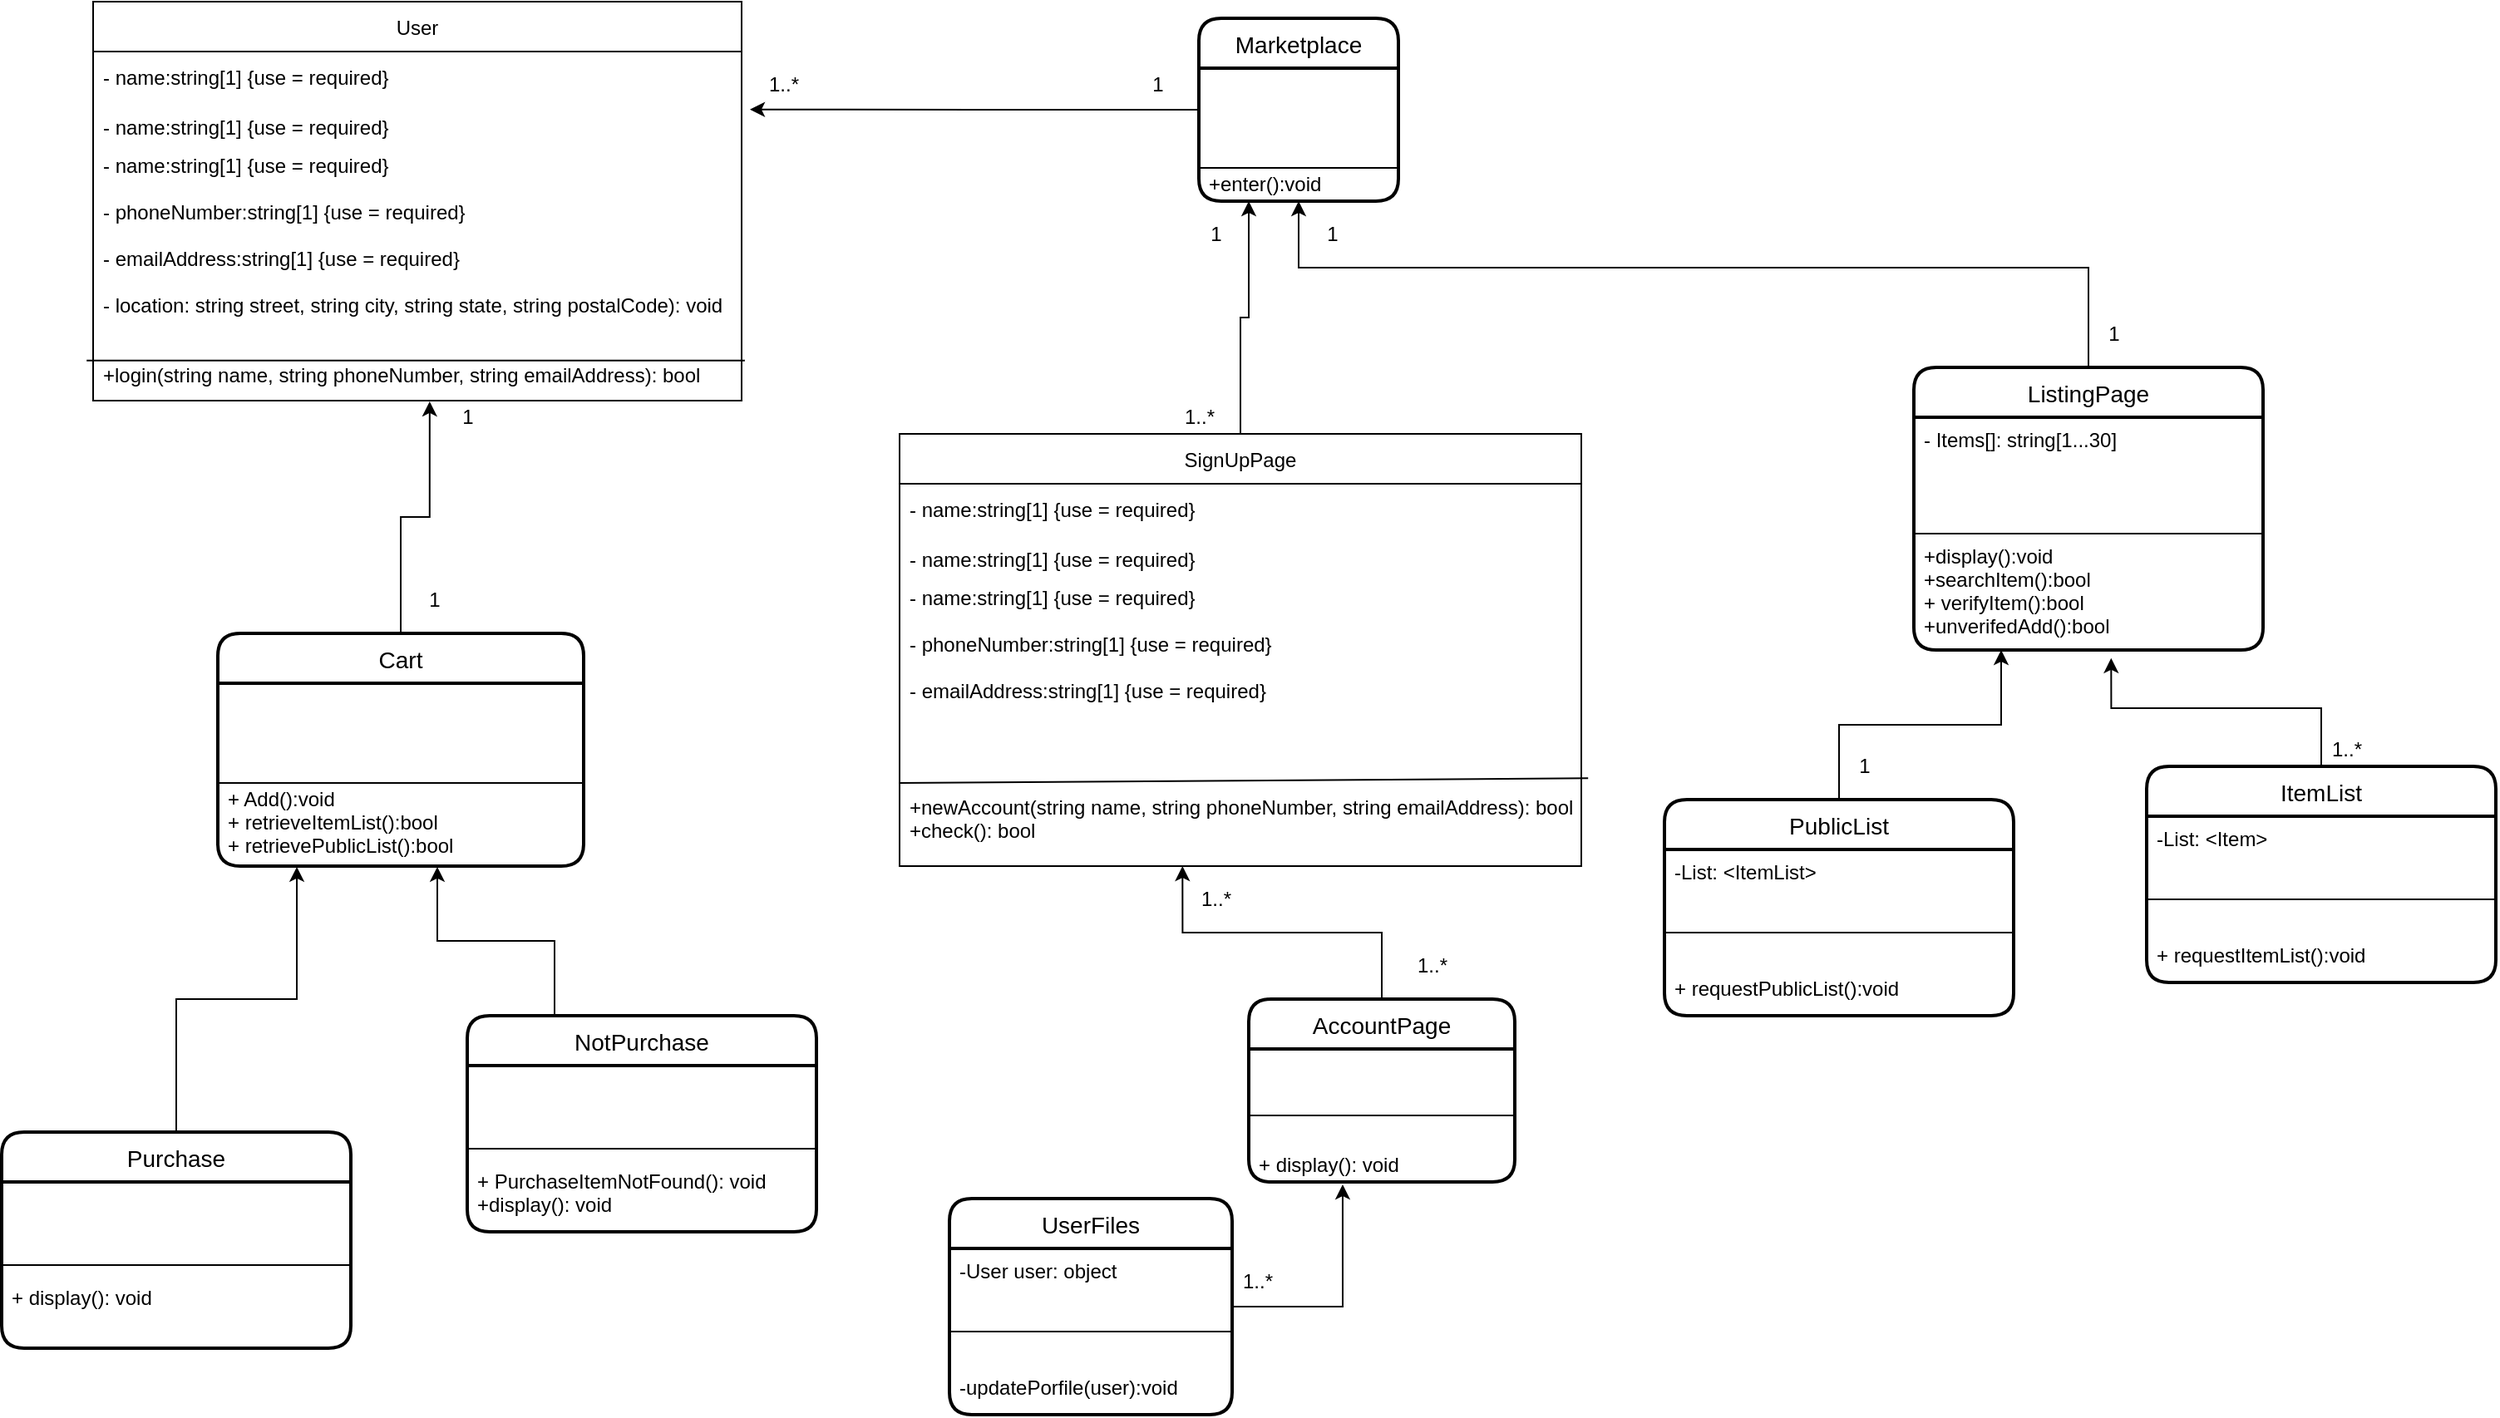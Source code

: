 <mxfile version="15.5.2" type="device"><diagram id="XaDjmdNokeTgCLMQlRvE" name="Page-1"><mxGraphModel dx="2568" dy="896" grid="1" gridSize="10" guides="1" tooltips="1" connect="1" arrows="1" fold="1" page="1" pageScale="1" pageWidth="850" pageHeight="1100" math="0" shadow="0"><root><mxCell id="0"/><mxCell id="1" parent="0"/><mxCell id="3aZW_B_vgtifYUYo83sz-1" value="User" style="swimlane;fontStyle=0;childLayout=stackLayout;horizontal=1;startSize=30;horizontalStack=0;resizeParent=1;resizeParentMax=0;resizeLast=0;collapsible=1;marginBottom=0;" vertex="1" parent="1"><mxGeometry x="35" y="20" width="390" height="240" as="geometry"/></mxCell><mxCell id="3aZW_B_vgtifYUYo83sz-2" value="- name:string[1] {use = required}" style="text;strokeColor=none;fillColor=none;align=left;verticalAlign=middle;spacingLeft=4;spacingRight=4;overflow=hidden;points=[[0,0.5],[1,0.5]];portConstraint=eastwest;rotatable=0;" vertex="1" parent="3aZW_B_vgtifYUYo83sz-1"><mxGeometry y="30" width="390" height="30" as="geometry"/></mxCell><mxCell id="3aZW_B_vgtifYUYo83sz-3" value="- name:string[1] {use = required}" style="text;strokeColor=none;fillColor=none;align=left;verticalAlign=middle;spacingLeft=4;spacingRight=4;overflow=hidden;points=[[0,0.5],[1,0.5]];portConstraint=eastwest;rotatable=0;" vertex="1" parent="3aZW_B_vgtifYUYo83sz-1"><mxGeometry y="60" width="390" height="30" as="geometry"/></mxCell><mxCell id="3aZW_B_vgtifYUYo83sz-4" value="- name:string[1] {use = required}&#10;&#10;- phoneNumber:string[1] {use = required}&#10;&#10;- emailAddress:string[1] {use = required}&#10;&#10;- location: string street, string city, string state, string postalCode): void&#10;&#10;&#10;+login(string name, string phoneNumber, string emailAddress): bool&#10;" style="text;strokeColor=none;fillColor=none;align=left;verticalAlign=middle;spacingLeft=4;spacingRight=4;overflow=hidden;points=[[0,0.5],[1,0.5]];portConstraint=eastwest;rotatable=0;" vertex="1" parent="3aZW_B_vgtifYUYo83sz-1"><mxGeometry y="90" width="390" height="150" as="geometry"/></mxCell><mxCell id="3aZW_B_vgtifYUYo83sz-6" value="" style="endArrow=none;html=1;rounded=0;exitX=-0.01;exitY=0.839;exitDx=0;exitDy=0;exitPerimeter=0;entryX=1.005;entryY=0.839;entryDx=0;entryDy=0;entryPerimeter=0;" edge="1" parent="3aZW_B_vgtifYUYo83sz-1" source="3aZW_B_vgtifYUYo83sz-4" target="3aZW_B_vgtifYUYo83sz-4"><mxGeometry width="50" height="50" relative="1" as="geometry"><mxPoint x="320" y="350" as="sourcePoint"/><mxPoint x="370" y="300" as="targetPoint"/></mxGeometry></mxCell><mxCell id="3aZW_B_vgtifYUYo83sz-69" style="edgeStyle=orthogonalEdgeStyle;rounded=0;orthogonalLoop=1;jettySize=auto;html=1;entryX=0.25;entryY=1;entryDx=0;entryDy=0;" edge="1" parent="1" source="3aZW_B_vgtifYUYo83sz-17" target="3aZW_B_vgtifYUYo83sz-30"><mxGeometry relative="1" as="geometry"/></mxCell><mxCell id="3aZW_B_vgtifYUYo83sz-17" value="SignUpPage" style="swimlane;fontStyle=0;childLayout=stackLayout;horizontal=1;startSize=30;horizontalStack=0;resizeParent=1;resizeParentMax=0;resizeLast=0;collapsible=1;marginBottom=0;" vertex="1" parent="1"><mxGeometry x="520" y="280" width="410" height="260" as="geometry"/></mxCell><mxCell id="3aZW_B_vgtifYUYo83sz-18" value="- name:string[1] {use = required}" style="text;strokeColor=none;fillColor=none;align=left;verticalAlign=middle;spacingLeft=4;spacingRight=4;overflow=hidden;points=[[0,0.5],[1,0.5]];portConstraint=eastwest;rotatable=0;" vertex="1" parent="3aZW_B_vgtifYUYo83sz-17"><mxGeometry y="30" width="410" height="30" as="geometry"/></mxCell><mxCell id="3aZW_B_vgtifYUYo83sz-19" value="- name:string[1] {use = required}" style="text;strokeColor=none;fillColor=none;align=left;verticalAlign=middle;spacingLeft=4;spacingRight=4;overflow=hidden;points=[[0,0.5],[1,0.5]];portConstraint=eastwest;rotatable=0;" vertex="1" parent="3aZW_B_vgtifYUYo83sz-17"><mxGeometry y="60" width="410" height="30" as="geometry"/></mxCell><mxCell id="3aZW_B_vgtifYUYo83sz-20" value="- name:string[1] {use = required}&#10;&#10;- phoneNumber:string[1] {use = required}&#10;&#10;- emailAddress:string[1] {use = required}&#10;&#10;&#10;&#10;&#10;+newAccount(string name, string phoneNumber, string emailAddress): bool&#10;+check(): bool&#10;" style="text;strokeColor=none;fillColor=none;align=left;verticalAlign=middle;spacingLeft=4;spacingRight=4;overflow=hidden;points=[[0,0.5],[1,0.5]];portConstraint=eastwest;rotatable=0;" vertex="1" parent="3aZW_B_vgtifYUYo83sz-17"><mxGeometry y="90" width="410" height="170" as="geometry"/></mxCell><mxCell id="3aZW_B_vgtifYUYo83sz-21" value="" style="endArrow=none;html=1;rounded=0;exitX=0;exitY=0.706;exitDx=0;exitDy=0;exitPerimeter=0;entryX=1.01;entryY=0.689;entryDx=0;entryDy=0;entryPerimeter=0;" edge="1" parent="3aZW_B_vgtifYUYo83sz-17" source="3aZW_B_vgtifYUYo83sz-20" target="3aZW_B_vgtifYUYo83sz-20"><mxGeometry width="50" height="50" relative="1" as="geometry"><mxPoint x="320" y="350" as="sourcePoint"/><mxPoint x="370" y="300" as="targetPoint"/></mxGeometry></mxCell><mxCell id="3aZW_B_vgtifYUYo83sz-61" style="edgeStyle=orthogonalEdgeStyle;rounded=0;orthogonalLoop=1;jettySize=auto;html=1;exitX=0;exitY=0.5;exitDx=0;exitDy=0;" edge="1" parent="1" source="3aZW_B_vgtifYUYo83sz-29"><mxGeometry relative="1" as="geometry"><mxPoint x="430" y="84.833" as="targetPoint"/></mxGeometry></mxCell><mxCell id="3aZW_B_vgtifYUYo83sz-29" value="Marketplace" style="swimlane;childLayout=stackLayout;horizontal=1;startSize=30;horizontalStack=0;rounded=1;fontSize=14;fontStyle=0;strokeWidth=2;resizeParent=0;resizeLast=1;shadow=0;dashed=0;align=center;" vertex="1" parent="1"><mxGeometry x="700" y="30" width="120" height="110" as="geometry"/></mxCell><mxCell id="3aZW_B_vgtifYUYo83sz-30" value="&#10;&#10;&#10;&#10;+enter():void&#10;" style="align=left;strokeColor=none;fillColor=none;spacingLeft=4;fontSize=12;verticalAlign=top;resizable=0;rotatable=0;part=1;" vertex="1" parent="3aZW_B_vgtifYUYo83sz-29"><mxGeometry y="30" width="120" height="80" as="geometry"/></mxCell><mxCell id="3aZW_B_vgtifYUYo83sz-31" value="" style="endArrow=none;html=1;rounded=0;exitX=0;exitY=0.75;exitDx=0;exitDy=0;entryX=1;entryY=0.75;entryDx=0;entryDy=0;" edge="1" parent="3aZW_B_vgtifYUYo83sz-29" source="3aZW_B_vgtifYUYo83sz-30" target="3aZW_B_vgtifYUYo83sz-30"><mxGeometry width="50" height="50" relative="1" as="geometry"><mxPoint x="30" y="120" as="sourcePoint"/><mxPoint x="80" y="70" as="targetPoint"/></mxGeometry></mxCell><mxCell id="3aZW_B_vgtifYUYo83sz-68" style="edgeStyle=orthogonalEdgeStyle;rounded=0;orthogonalLoop=1;jettySize=auto;html=1;" edge="1" parent="1" source="3aZW_B_vgtifYUYo83sz-32" target="3aZW_B_vgtifYUYo83sz-30"><mxGeometry relative="1" as="geometry"><Array as="points"><mxPoint x="1235" y="180"/><mxPoint x="760" y="180"/></Array></mxGeometry></mxCell><mxCell id="3aZW_B_vgtifYUYo83sz-32" value="ListingPage" style="swimlane;childLayout=stackLayout;horizontal=1;startSize=30;horizontalStack=0;rounded=1;fontSize=14;fontStyle=0;strokeWidth=2;resizeParent=0;resizeLast=1;shadow=0;dashed=0;align=center;" vertex="1" parent="1"><mxGeometry x="1130" y="240" width="210" height="170" as="geometry"/></mxCell><mxCell id="3aZW_B_vgtifYUYo83sz-33" value="- Items[]: string[1...30]&#10;&#10;&#10;&#10;&#10;+display():void&#10;+searchItem():bool&#10;+ verifyItem():bool&#10;+unverifedAdd():bool" style="align=left;strokeColor=none;fillColor=none;spacingLeft=4;fontSize=12;verticalAlign=top;resizable=0;rotatable=0;part=1;" vertex="1" parent="3aZW_B_vgtifYUYo83sz-32"><mxGeometry y="30" width="210" height="140" as="geometry"/></mxCell><mxCell id="3aZW_B_vgtifYUYo83sz-34" value="" style="endArrow=none;html=1;rounded=0;exitX=1;exitY=0.5;exitDx=0;exitDy=0;entryX=0;entryY=0.5;entryDx=0;entryDy=0;" edge="1" parent="3aZW_B_vgtifYUYo83sz-32" source="3aZW_B_vgtifYUYo83sz-33" target="3aZW_B_vgtifYUYo83sz-33"><mxGeometry width="50" height="50" relative="1" as="geometry"><mxPoint x="80" y="70" as="sourcePoint"/><mxPoint x="30" y="120" as="targetPoint"/><Array as="points"/></mxGeometry></mxCell><mxCell id="3aZW_B_vgtifYUYo83sz-67" style="edgeStyle=orthogonalEdgeStyle;rounded=0;orthogonalLoop=1;jettySize=auto;html=1;entryX=0.519;entryY=1.003;entryDx=0;entryDy=0;entryPerimeter=0;" edge="1" parent="1" source="3aZW_B_vgtifYUYo83sz-35" target="3aZW_B_vgtifYUYo83sz-4"><mxGeometry relative="1" as="geometry"/></mxCell><mxCell id="3aZW_B_vgtifYUYo83sz-35" value="Cart" style="swimlane;childLayout=stackLayout;horizontal=1;startSize=30;horizontalStack=0;rounded=1;fontSize=14;fontStyle=0;strokeWidth=2;resizeParent=0;resizeLast=1;shadow=0;dashed=0;align=center;" vertex="1" parent="1"><mxGeometry x="110" y="400" width="220" height="140" as="geometry"/></mxCell><mxCell id="3aZW_B_vgtifYUYo83sz-37" value="" style="endArrow=none;html=1;rounded=0;exitX=1;exitY=0.5;exitDx=0;exitDy=0;entryX=0;entryY=0.5;entryDx=0;entryDy=0;" edge="1" parent="3aZW_B_vgtifYUYo83sz-35"><mxGeometry width="50" height="50" relative="1" as="geometry"><mxPoint x="220" y="90" as="sourcePoint"/><mxPoint y="90" as="targetPoint"/><Array as="points"/></mxGeometry></mxCell><mxCell id="3aZW_B_vgtifYUYo83sz-36" value="&#10;&#10;&#10;&#10;+ Add():void&#10;+ retrieveItemList():bool&#10;+ retrievePublicList():bool" style="align=left;strokeColor=none;fillColor=none;spacingLeft=4;fontSize=12;verticalAlign=top;resizable=0;rotatable=0;part=1;" vertex="1" parent="3aZW_B_vgtifYUYo83sz-35"><mxGeometry y="30" width="220" height="110" as="geometry"/></mxCell><mxCell id="3aZW_B_vgtifYUYo83sz-62" style="edgeStyle=orthogonalEdgeStyle;rounded=0;orthogonalLoop=1;jettySize=auto;html=1;entryX=0.25;entryY=1;entryDx=0;entryDy=0;" edge="1" parent="1" source="3aZW_B_vgtifYUYo83sz-38" target="3aZW_B_vgtifYUYo83sz-33"><mxGeometry relative="1" as="geometry"/></mxCell><mxCell id="3aZW_B_vgtifYUYo83sz-38" value="PublicList" style="swimlane;childLayout=stackLayout;horizontal=1;startSize=30;horizontalStack=0;rounded=1;fontSize=14;fontStyle=0;strokeWidth=2;resizeParent=0;resizeLast=1;shadow=0;dashed=0;align=center;" vertex="1" parent="1"><mxGeometry x="980" y="500" width="210" height="130" as="geometry"/></mxCell><mxCell id="3aZW_B_vgtifYUYo83sz-39" value="-List: &lt;ItemList&gt;&#10;&#10;&#10;&#10;&#10;+ requestPublicList():void&#10;" style="align=left;strokeColor=none;fillColor=none;spacingLeft=4;fontSize=12;verticalAlign=top;resizable=0;rotatable=0;part=1;" vertex="1" parent="3aZW_B_vgtifYUYo83sz-38"><mxGeometry y="30" width="210" height="100" as="geometry"/></mxCell><mxCell id="3aZW_B_vgtifYUYo83sz-40" value="" style="endArrow=none;html=1;rounded=0;exitX=1;exitY=0.5;exitDx=0;exitDy=0;entryX=0;entryY=0.5;entryDx=0;entryDy=0;" edge="1" parent="3aZW_B_vgtifYUYo83sz-38" source="3aZW_B_vgtifYUYo83sz-39" target="3aZW_B_vgtifYUYo83sz-39"><mxGeometry width="50" height="50" relative="1" as="geometry"><mxPoint x="80" y="70" as="sourcePoint"/><mxPoint x="30" y="120" as="targetPoint"/><Array as="points"/></mxGeometry></mxCell><mxCell id="3aZW_B_vgtifYUYo83sz-63" style="edgeStyle=orthogonalEdgeStyle;rounded=0;orthogonalLoop=1;jettySize=auto;html=1;entryX=0.565;entryY=1.035;entryDx=0;entryDy=0;entryPerimeter=0;" edge="1" parent="1" source="3aZW_B_vgtifYUYo83sz-42" target="3aZW_B_vgtifYUYo83sz-33"><mxGeometry relative="1" as="geometry"/></mxCell><mxCell id="3aZW_B_vgtifYUYo83sz-42" value="ItemList" style="swimlane;childLayout=stackLayout;horizontal=1;startSize=30;horizontalStack=0;rounded=1;fontSize=14;fontStyle=0;strokeWidth=2;resizeParent=0;resizeLast=1;shadow=0;dashed=0;align=center;" vertex="1" parent="1"><mxGeometry x="1270" y="480" width="210" height="130" as="geometry"/></mxCell><mxCell id="3aZW_B_vgtifYUYo83sz-43" value="-List: &lt;Item&gt;&#10;&#10;&#10;&#10;&#10;+ requestItemList():void" style="align=left;strokeColor=none;fillColor=none;spacingLeft=4;fontSize=12;verticalAlign=top;resizable=0;rotatable=0;part=1;" vertex="1" parent="3aZW_B_vgtifYUYo83sz-42"><mxGeometry y="30" width="210" height="100" as="geometry"/></mxCell><mxCell id="3aZW_B_vgtifYUYo83sz-44" value="" style="endArrow=none;html=1;rounded=0;exitX=1;exitY=0.5;exitDx=0;exitDy=0;entryX=0;entryY=0.5;entryDx=0;entryDy=0;" edge="1" parent="3aZW_B_vgtifYUYo83sz-42" source="3aZW_B_vgtifYUYo83sz-43" target="3aZW_B_vgtifYUYo83sz-43"><mxGeometry width="50" height="50" relative="1" as="geometry"><mxPoint x="80" y="70" as="sourcePoint"/><mxPoint x="30" y="120" as="targetPoint"/><Array as="points"/></mxGeometry></mxCell><mxCell id="3aZW_B_vgtifYUYo83sz-64" style="edgeStyle=orthogonalEdgeStyle;rounded=0;orthogonalLoop=1;jettySize=auto;html=1;entryX=0.353;entryY=1.019;entryDx=0;entryDy=0;entryPerimeter=0;" edge="1" parent="1" source="3aZW_B_vgtifYUYo83sz-46" target="3aZW_B_vgtifYUYo83sz-56"><mxGeometry relative="1" as="geometry"/></mxCell><mxCell id="3aZW_B_vgtifYUYo83sz-46" value="UserFiles" style="swimlane;childLayout=stackLayout;horizontal=1;startSize=30;horizontalStack=0;rounded=1;fontSize=14;fontStyle=0;strokeWidth=2;resizeParent=0;resizeLast=1;shadow=0;dashed=0;align=center;" vertex="1" parent="1"><mxGeometry x="550" y="740" width="170" height="130" as="geometry"/></mxCell><mxCell id="3aZW_B_vgtifYUYo83sz-47" value="-User user: object&#10;&#10;&#10;&#10;&#10;-updatePorfile(user):void" style="align=left;strokeColor=none;fillColor=none;spacingLeft=4;fontSize=12;verticalAlign=top;resizable=0;rotatable=0;part=1;" vertex="1" parent="3aZW_B_vgtifYUYo83sz-46"><mxGeometry y="30" width="170" height="100" as="geometry"/></mxCell><mxCell id="3aZW_B_vgtifYUYo83sz-48" value="" style="endArrow=none;html=1;rounded=0;exitX=1;exitY=0.5;exitDx=0;exitDy=0;entryX=0;entryY=0.5;entryDx=0;entryDy=0;" edge="1" parent="3aZW_B_vgtifYUYo83sz-46" source="3aZW_B_vgtifYUYo83sz-47" target="3aZW_B_vgtifYUYo83sz-47"><mxGeometry width="50" height="50" relative="1" as="geometry"><mxPoint x="80" y="70" as="sourcePoint"/><mxPoint x="30" y="120" as="targetPoint"/><Array as="points"/></mxGeometry></mxCell><mxCell id="3aZW_B_vgtifYUYo83sz-58" style="edgeStyle=orthogonalEdgeStyle;rounded=0;orthogonalLoop=1;jettySize=auto;html=1;entryX=0.216;entryY=1.004;entryDx=0;entryDy=0;entryPerimeter=0;" edge="1" parent="1" source="3aZW_B_vgtifYUYo83sz-49" target="3aZW_B_vgtifYUYo83sz-36"><mxGeometry relative="1" as="geometry"><mxPoint x="130" y="540" as="targetPoint"/></mxGeometry></mxCell><mxCell id="3aZW_B_vgtifYUYo83sz-49" value="Purchase" style="swimlane;childLayout=stackLayout;horizontal=1;startSize=30;horizontalStack=0;rounded=1;fontSize=14;fontStyle=0;strokeWidth=2;resizeParent=0;resizeLast=1;shadow=0;dashed=0;align=center;" vertex="1" parent="1"><mxGeometry x="-20" y="700" width="210" height="130" as="geometry"/></mxCell><mxCell id="3aZW_B_vgtifYUYo83sz-50" value="&#10;&#10;&#10;&#10;+ display(): void" style="align=left;strokeColor=none;fillColor=none;spacingLeft=4;fontSize=12;verticalAlign=top;resizable=0;rotatable=0;part=1;" vertex="1" parent="3aZW_B_vgtifYUYo83sz-49"><mxGeometry y="30" width="210" height="100" as="geometry"/></mxCell><mxCell id="3aZW_B_vgtifYUYo83sz-51" value="" style="endArrow=none;html=1;rounded=0;exitX=1;exitY=0.5;exitDx=0;exitDy=0;entryX=0;entryY=0.5;entryDx=0;entryDy=0;" edge="1" parent="3aZW_B_vgtifYUYo83sz-49" source="3aZW_B_vgtifYUYo83sz-50" target="3aZW_B_vgtifYUYo83sz-50"><mxGeometry width="50" height="50" relative="1" as="geometry"><mxPoint x="80" y="70" as="sourcePoint"/><mxPoint x="30" y="120" as="targetPoint"/><Array as="points"/></mxGeometry></mxCell><mxCell id="3aZW_B_vgtifYUYo83sz-59" style="edgeStyle=orthogonalEdgeStyle;rounded=0;orthogonalLoop=1;jettySize=auto;html=1;entryX=0.6;entryY=1.004;entryDx=0;entryDy=0;entryPerimeter=0;exitX=0.25;exitY=0;exitDx=0;exitDy=0;" edge="1" parent="1" source="3aZW_B_vgtifYUYo83sz-52" target="3aZW_B_vgtifYUYo83sz-36"><mxGeometry relative="1" as="geometry"><mxPoint x="335" y="700" as="sourcePoint"/></mxGeometry></mxCell><mxCell id="3aZW_B_vgtifYUYo83sz-52" value="NotPurchase" style="swimlane;childLayout=stackLayout;horizontal=1;startSize=30;horizontalStack=0;rounded=1;fontSize=14;fontStyle=0;strokeWidth=2;resizeParent=0;resizeLast=1;shadow=0;dashed=0;align=center;" vertex="1" parent="1"><mxGeometry x="260" y="630" width="210" height="130" as="geometry"/></mxCell><mxCell id="3aZW_B_vgtifYUYo83sz-53" value="&#10;&#10;&#10;&#10;+ PurchaseItemNotFound(): void&#10;+display(): void" style="align=left;strokeColor=none;fillColor=none;spacingLeft=4;fontSize=12;verticalAlign=top;resizable=0;rotatable=0;part=1;" vertex="1" parent="3aZW_B_vgtifYUYo83sz-52"><mxGeometry y="30" width="210" height="100" as="geometry"/></mxCell><mxCell id="3aZW_B_vgtifYUYo83sz-54" value="" style="endArrow=none;html=1;rounded=0;exitX=1;exitY=0.5;exitDx=0;exitDy=0;entryX=0;entryY=0.5;entryDx=0;entryDy=0;" edge="1" parent="3aZW_B_vgtifYUYo83sz-52" source="3aZW_B_vgtifYUYo83sz-53" target="3aZW_B_vgtifYUYo83sz-53"><mxGeometry width="50" height="50" relative="1" as="geometry"><mxPoint x="80" y="70" as="sourcePoint"/><mxPoint x="30" y="120" as="targetPoint"/><Array as="points"/></mxGeometry></mxCell><mxCell id="3aZW_B_vgtifYUYo83sz-66" style="edgeStyle=orthogonalEdgeStyle;rounded=0;orthogonalLoop=1;jettySize=auto;html=1;entryX=0.415;entryY=1;entryDx=0;entryDy=0;entryPerimeter=0;" edge="1" parent="1" source="3aZW_B_vgtifYUYo83sz-55" target="3aZW_B_vgtifYUYo83sz-20"><mxGeometry relative="1" as="geometry"/></mxCell><mxCell id="3aZW_B_vgtifYUYo83sz-55" value="AccountPage" style="swimlane;childLayout=stackLayout;horizontal=1;startSize=30;horizontalStack=0;rounded=1;fontSize=14;fontStyle=0;strokeWidth=2;resizeParent=0;resizeLast=1;shadow=0;dashed=0;align=center;" vertex="1" parent="1"><mxGeometry x="730" y="620" width="160" height="110" as="geometry"/></mxCell><mxCell id="3aZW_B_vgtifYUYo83sz-56" value="&#10;&#10;&#10;&#10;+ display(): void" style="align=left;strokeColor=none;fillColor=none;spacingLeft=4;fontSize=12;verticalAlign=top;resizable=0;rotatable=0;part=1;" vertex="1" parent="3aZW_B_vgtifYUYo83sz-55"><mxGeometry y="30" width="160" height="80" as="geometry"/></mxCell><mxCell id="3aZW_B_vgtifYUYo83sz-57" value="" style="endArrow=none;html=1;rounded=0;exitX=1;exitY=0.5;exitDx=0;exitDy=0;entryX=0;entryY=0.5;entryDx=0;entryDy=0;" edge="1" parent="3aZW_B_vgtifYUYo83sz-55" source="3aZW_B_vgtifYUYo83sz-56" target="3aZW_B_vgtifYUYo83sz-56"><mxGeometry width="50" height="50" relative="1" as="geometry"><mxPoint x="80" y="70" as="sourcePoint"/><mxPoint x="30" y="120" as="targetPoint"/><Array as="points"/></mxGeometry></mxCell><mxCell id="3aZW_B_vgtifYUYo83sz-70" value="1..*" style="text;html=1;align=center;verticalAlign=middle;resizable=0;points=[];autosize=1;strokeColor=none;fillColor=none;" vertex="1" parent="1"><mxGeometry x="435" y="60" width="30" height="20" as="geometry"/></mxCell><mxCell id="3aZW_B_vgtifYUYo83sz-71" value="1" style="text;html=1;align=center;verticalAlign=middle;resizable=0;points=[];autosize=1;strokeColor=none;fillColor=none;" vertex="1" parent="1"><mxGeometry x="665" y="60" width="20" height="20" as="geometry"/></mxCell><mxCell id="3aZW_B_vgtifYUYo83sz-72" value="1..*" style="text;html=1;align=center;verticalAlign=middle;resizable=0;points=[];autosize=1;strokeColor=none;fillColor=none;" vertex="1" parent="1"><mxGeometry x="685" y="260" width="30" height="20" as="geometry"/></mxCell><mxCell id="3aZW_B_vgtifYUYo83sz-73" value="1" style="text;html=1;align=center;verticalAlign=middle;resizable=0;points=[];autosize=1;strokeColor=none;fillColor=none;" vertex="1" parent="1"><mxGeometry x="700" y="150" width="20" height="20" as="geometry"/></mxCell><mxCell id="3aZW_B_vgtifYUYo83sz-74" value="1" style="text;html=1;align=center;verticalAlign=middle;resizable=0;points=[];autosize=1;strokeColor=none;fillColor=none;" vertex="1" parent="1"><mxGeometry x="770" y="150" width="20" height="20" as="geometry"/></mxCell><mxCell id="3aZW_B_vgtifYUYo83sz-75" value="1" style="text;html=1;align=center;verticalAlign=middle;resizable=0;points=[];autosize=1;strokeColor=none;fillColor=none;" vertex="1" parent="1"><mxGeometry x="1240" y="210" width="20" height="20" as="geometry"/></mxCell><mxCell id="3aZW_B_vgtifYUYo83sz-76" value="1" style="text;html=1;align=center;verticalAlign=middle;resizable=0;points=[];autosize=1;strokeColor=none;fillColor=none;" vertex="1" parent="1"><mxGeometry x="1090" y="470" width="20" height="20" as="geometry"/></mxCell><mxCell id="3aZW_B_vgtifYUYo83sz-77" value="1..*" style="text;html=1;align=center;verticalAlign=middle;resizable=0;points=[];autosize=1;strokeColor=none;fillColor=none;" vertex="1" parent="1"><mxGeometry x="1375" y="460" width="30" height="20" as="geometry"/></mxCell><mxCell id="3aZW_B_vgtifYUYo83sz-78" value="1..*" style="text;html=1;align=center;verticalAlign=middle;resizable=0;points=[];autosize=1;strokeColor=none;fillColor=none;" vertex="1" parent="1"><mxGeometry x="695" y="550" width="30" height="20" as="geometry"/></mxCell><mxCell id="3aZW_B_vgtifYUYo83sz-79" value="1..*" style="text;html=1;align=center;verticalAlign=middle;resizable=0;points=[];autosize=1;strokeColor=none;fillColor=none;" vertex="1" parent="1"><mxGeometry x="825" y="590" width="30" height="20" as="geometry"/></mxCell><mxCell id="3aZW_B_vgtifYUYo83sz-80" value="1..*" style="text;html=1;align=center;verticalAlign=middle;resizable=0;points=[];autosize=1;strokeColor=none;fillColor=none;" vertex="1" parent="1"><mxGeometry x="720" y="780" width="30" height="20" as="geometry"/></mxCell><mxCell id="3aZW_B_vgtifYUYo83sz-81" value="1" style="text;html=1;align=center;verticalAlign=middle;resizable=0;points=[];autosize=1;strokeColor=none;fillColor=none;" vertex="1" parent="1"><mxGeometry x="250" y="260" width="20" height="20" as="geometry"/></mxCell><mxCell id="3aZW_B_vgtifYUYo83sz-82" value="1" style="text;html=1;align=center;verticalAlign=middle;resizable=0;points=[];autosize=1;strokeColor=none;fillColor=none;" vertex="1" parent="1"><mxGeometry x="230" y="370" width="20" height="20" as="geometry"/></mxCell></root></mxGraphModel></diagram></mxfile>
